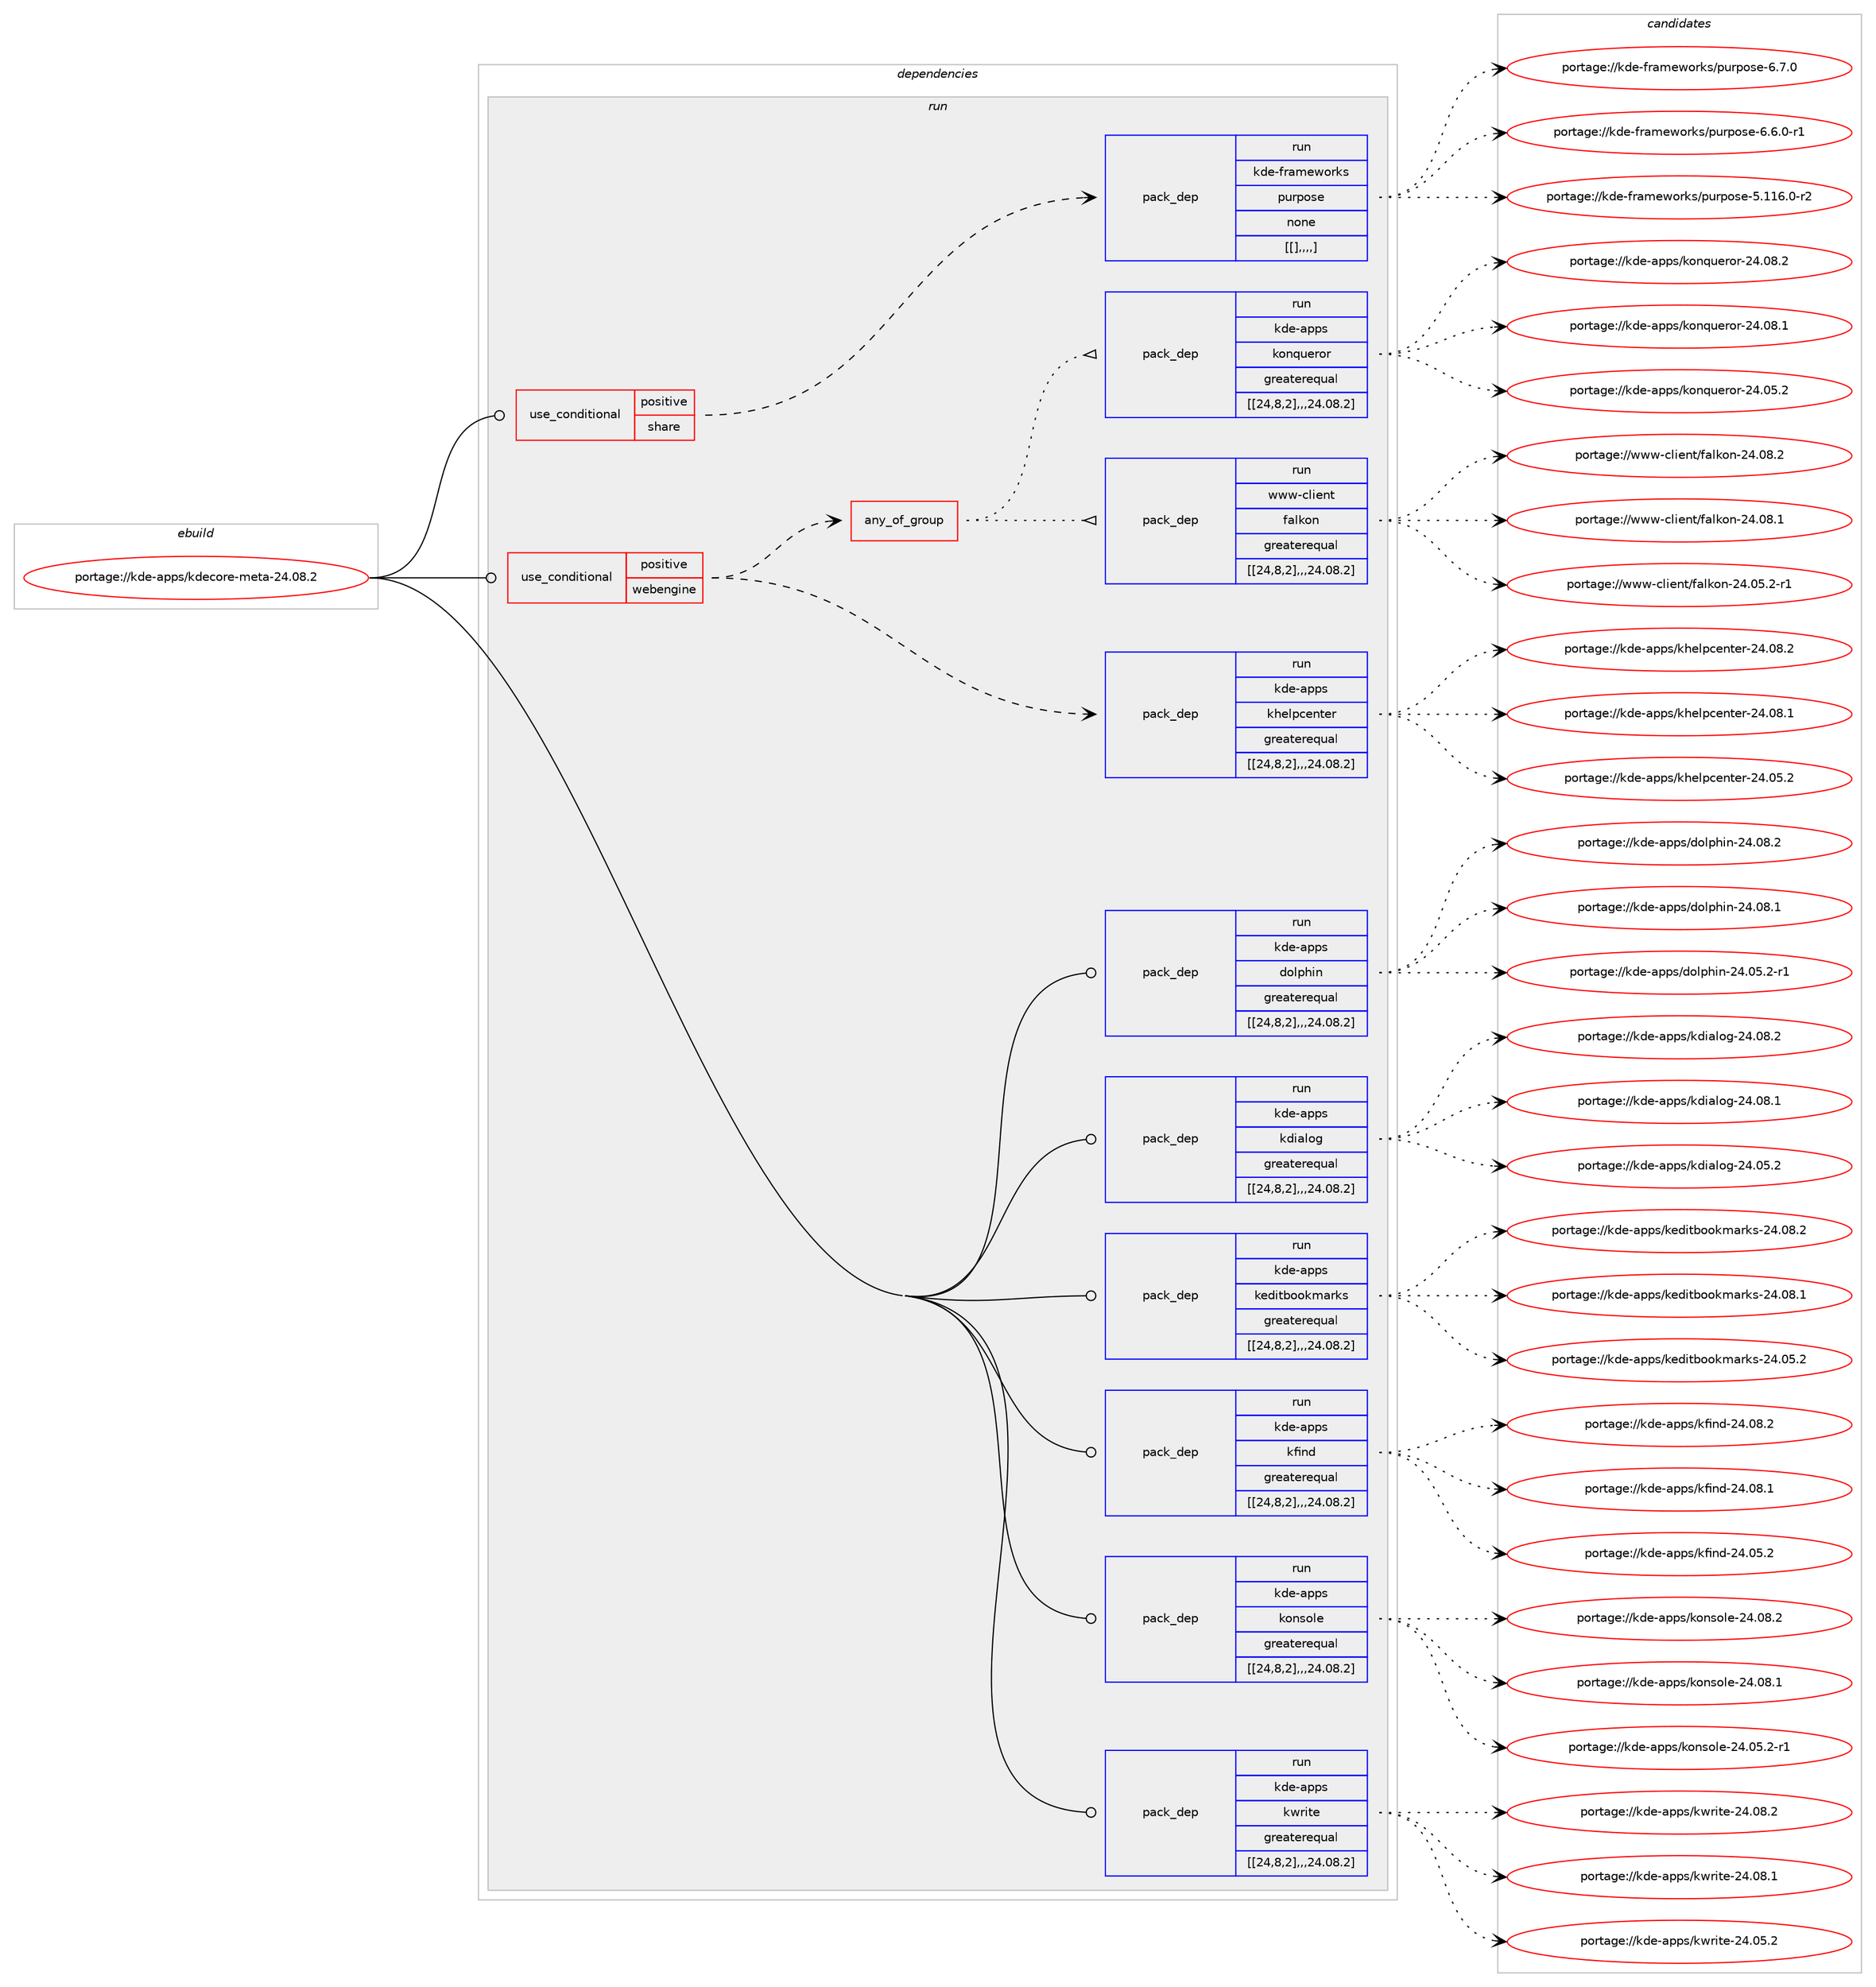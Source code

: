 digraph prolog {

# *************
# Graph options
# *************

newrank=true;
concentrate=true;
compound=true;
graph [rankdir=LR,fontname=Helvetica,fontsize=10,ranksep=1.5];#, ranksep=2.5, nodesep=0.2];
edge  [arrowhead=vee];
node  [fontname=Helvetica,fontsize=10];

# **********
# The ebuild
# **********

subgraph cluster_leftcol {
color=gray;
label=<<i>ebuild</i>>;
id [label="portage://kde-apps/kdecore-meta-24.08.2", color=red, width=4, href="../kde-apps/kdecore-meta-24.08.2.svg"];
}

# ****************
# The dependencies
# ****************

subgraph cluster_midcol {
color=gray;
label=<<i>dependencies</i>>;
subgraph cluster_compile {
fillcolor="#eeeeee";
style=filled;
label=<<i>compile</i>>;
}
subgraph cluster_compileandrun {
fillcolor="#eeeeee";
style=filled;
label=<<i>compile and run</i>>;
}
subgraph cluster_run {
fillcolor="#eeeeee";
style=filled;
label=<<i>run</i>>;
subgraph cond71955 {
dependency265897 [label=<<TABLE BORDER="0" CELLBORDER="1" CELLSPACING="0" CELLPADDING="4"><TR><TD ROWSPAN="3" CELLPADDING="10">use_conditional</TD></TR><TR><TD>positive</TD></TR><TR><TD>share</TD></TR></TABLE>>, shape=none, color=red];
subgraph pack192052 {
dependency265909 [label=<<TABLE BORDER="0" CELLBORDER="1" CELLSPACING="0" CELLPADDING="4" WIDTH="220"><TR><TD ROWSPAN="6" CELLPADDING="30">pack_dep</TD></TR><TR><TD WIDTH="110">run</TD></TR><TR><TD>kde-frameworks</TD></TR><TR><TD>purpose</TD></TR><TR><TD>none</TD></TR><TR><TD>[[],,,,]</TD></TR></TABLE>>, shape=none, color=blue];
}
dependency265897:e -> dependency265909:w [weight=20,style="dashed",arrowhead="vee"];
}
id:e -> dependency265897:w [weight=20,style="solid",arrowhead="odot"];
subgraph cond71962 {
dependency265924 [label=<<TABLE BORDER="0" CELLBORDER="1" CELLSPACING="0" CELLPADDING="4"><TR><TD ROWSPAN="3" CELLPADDING="10">use_conditional</TD></TR><TR><TD>positive</TD></TR><TR><TD>webengine</TD></TR></TABLE>>, shape=none, color=red];
subgraph pack192069 {
dependency265930 [label=<<TABLE BORDER="0" CELLBORDER="1" CELLSPACING="0" CELLPADDING="4" WIDTH="220"><TR><TD ROWSPAN="6" CELLPADDING="30">pack_dep</TD></TR><TR><TD WIDTH="110">run</TD></TR><TR><TD>kde-apps</TD></TR><TR><TD>khelpcenter</TD></TR><TR><TD>greaterequal</TD></TR><TR><TD>[[24,8,2],,,24.08.2]</TD></TR></TABLE>>, shape=none, color=blue];
}
dependency265924:e -> dependency265930:w [weight=20,style="dashed",arrowhead="vee"];
subgraph any1727 {
dependency265947 [label=<<TABLE BORDER="0" CELLBORDER="1" CELLSPACING="0" CELLPADDING="4"><TR><TD CELLPADDING="10">any_of_group</TD></TR></TABLE>>, shape=none, color=red];subgraph pack192096 {
dependency265962 [label=<<TABLE BORDER="0" CELLBORDER="1" CELLSPACING="0" CELLPADDING="4" WIDTH="220"><TR><TD ROWSPAN="6" CELLPADDING="30">pack_dep</TD></TR><TR><TD WIDTH="110">run</TD></TR><TR><TD>www-client</TD></TR><TR><TD>falkon</TD></TR><TR><TD>greaterequal</TD></TR><TR><TD>[[24,8,2],,,24.08.2]</TD></TR></TABLE>>, shape=none, color=blue];
}
dependency265947:e -> dependency265962:w [weight=20,style="dotted",arrowhead="oinv"];
subgraph pack192099 {
dependency265975 [label=<<TABLE BORDER="0" CELLBORDER="1" CELLSPACING="0" CELLPADDING="4" WIDTH="220"><TR><TD ROWSPAN="6" CELLPADDING="30">pack_dep</TD></TR><TR><TD WIDTH="110">run</TD></TR><TR><TD>kde-apps</TD></TR><TR><TD>konqueror</TD></TR><TR><TD>greaterequal</TD></TR><TR><TD>[[24,8,2],,,24.08.2]</TD></TR></TABLE>>, shape=none, color=blue];
}
dependency265947:e -> dependency265975:w [weight=20,style="dotted",arrowhead="oinv"];
}
dependency265924:e -> dependency265947:w [weight=20,style="dashed",arrowhead="vee"];
}
id:e -> dependency265924:w [weight=20,style="solid",arrowhead="odot"];
subgraph pack192108 {
dependency266023 [label=<<TABLE BORDER="0" CELLBORDER="1" CELLSPACING="0" CELLPADDING="4" WIDTH="220"><TR><TD ROWSPAN="6" CELLPADDING="30">pack_dep</TD></TR><TR><TD WIDTH="110">run</TD></TR><TR><TD>kde-apps</TD></TR><TR><TD>dolphin</TD></TR><TR><TD>greaterequal</TD></TR><TR><TD>[[24,8,2],,,24.08.2]</TD></TR></TABLE>>, shape=none, color=blue];
}
id:e -> dependency266023:w [weight=20,style="solid",arrowhead="odot"];
subgraph pack192165 {
dependency266041 [label=<<TABLE BORDER="0" CELLBORDER="1" CELLSPACING="0" CELLPADDING="4" WIDTH="220"><TR><TD ROWSPAN="6" CELLPADDING="30">pack_dep</TD></TR><TR><TD WIDTH="110">run</TD></TR><TR><TD>kde-apps</TD></TR><TR><TD>kdialog</TD></TR><TR><TD>greaterequal</TD></TR><TR><TD>[[24,8,2],,,24.08.2]</TD></TR></TABLE>>, shape=none, color=blue];
}
id:e -> dependency266041:w [weight=20,style="solid",arrowhead="odot"];
subgraph pack192169 {
dependency266047 [label=<<TABLE BORDER="0" CELLBORDER="1" CELLSPACING="0" CELLPADDING="4" WIDTH="220"><TR><TD ROWSPAN="6" CELLPADDING="30">pack_dep</TD></TR><TR><TD WIDTH="110">run</TD></TR><TR><TD>kde-apps</TD></TR><TR><TD>keditbookmarks</TD></TR><TR><TD>greaterequal</TD></TR><TR><TD>[[24,8,2],,,24.08.2]</TD></TR></TABLE>>, shape=none, color=blue];
}
id:e -> dependency266047:w [weight=20,style="solid",arrowhead="odot"];
subgraph pack192190 {
dependency266066 [label=<<TABLE BORDER="0" CELLBORDER="1" CELLSPACING="0" CELLPADDING="4" WIDTH="220"><TR><TD ROWSPAN="6" CELLPADDING="30">pack_dep</TD></TR><TR><TD WIDTH="110">run</TD></TR><TR><TD>kde-apps</TD></TR><TR><TD>kfind</TD></TR><TR><TD>greaterequal</TD></TR><TR><TD>[[24,8,2],,,24.08.2]</TD></TR></TABLE>>, shape=none, color=blue];
}
id:e -> dependency266066:w [weight=20,style="solid",arrowhead="odot"];
subgraph pack192245 {
dependency266134 [label=<<TABLE BORDER="0" CELLBORDER="1" CELLSPACING="0" CELLPADDING="4" WIDTH="220"><TR><TD ROWSPAN="6" CELLPADDING="30">pack_dep</TD></TR><TR><TD WIDTH="110">run</TD></TR><TR><TD>kde-apps</TD></TR><TR><TD>konsole</TD></TR><TR><TD>greaterequal</TD></TR><TR><TD>[[24,8,2],,,24.08.2]</TD></TR></TABLE>>, shape=none, color=blue];
}
id:e -> dependency266134:w [weight=20,style="solid",arrowhead="odot"];
subgraph pack192247 {
dependency266141 [label=<<TABLE BORDER="0" CELLBORDER="1" CELLSPACING="0" CELLPADDING="4" WIDTH="220"><TR><TD ROWSPAN="6" CELLPADDING="30">pack_dep</TD></TR><TR><TD WIDTH="110">run</TD></TR><TR><TD>kde-apps</TD></TR><TR><TD>kwrite</TD></TR><TR><TD>greaterequal</TD></TR><TR><TD>[[24,8,2],,,24.08.2]</TD></TR></TABLE>>, shape=none, color=blue];
}
id:e -> dependency266141:w [weight=20,style="solid",arrowhead="odot"];
}
}

# **************
# The candidates
# **************

subgraph cluster_choices {
rank=same;
color=gray;
label=<<i>candidates</i>>;

subgraph choice191721 {
color=black;
nodesep=1;
choice107100101451021149710910111911111410711547112117114112111115101455446554648 [label="portage://kde-frameworks/purpose-6.7.0", color=red, width=4,href="../kde-frameworks/purpose-6.7.0.svg"];
choice1071001014510211497109101119111114107115471121171141121111151014554465446484511449 [label="portage://kde-frameworks/purpose-6.6.0-r1", color=red, width=4,href="../kde-frameworks/purpose-6.6.0-r1.svg"];
choice10710010145102114971091011191111141071154711211711411211111510145534649495446484511450 [label="portage://kde-frameworks/purpose-5.116.0-r2", color=red, width=4,href="../kde-frameworks/purpose-5.116.0-r2.svg"];
dependency265909:e -> choice107100101451021149710910111911111410711547112117114112111115101455446554648:w [style=dotted,weight="100"];
dependency265909:e -> choice1071001014510211497109101119111114107115471121171141121111151014554465446484511449:w [style=dotted,weight="100"];
dependency265909:e -> choice10710010145102114971091011191111141071154711211711411211111510145534649495446484511450:w [style=dotted,weight="100"];
}
subgraph choice191774 {
color=black;
nodesep=1;
choice107100101459711211211547107104101108112991011101161011144550524648564650 [label="portage://kde-apps/khelpcenter-24.08.2", color=red, width=4,href="../kde-apps/khelpcenter-24.08.2.svg"];
choice107100101459711211211547107104101108112991011101161011144550524648564649 [label="portage://kde-apps/khelpcenter-24.08.1", color=red, width=4,href="../kde-apps/khelpcenter-24.08.1.svg"];
choice107100101459711211211547107104101108112991011101161011144550524648534650 [label="portage://kde-apps/khelpcenter-24.05.2", color=red, width=4,href="../kde-apps/khelpcenter-24.05.2.svg"];
dependency265930:e -> choice107100101459711211211547107104101108112991011101161011144550524648564650:w [style=dotted,weight="100"];
dependency265930:e -> choice107100101459711211211547107104101108112991011101161011144550524648564649:w [style=dotted,weight="100"];
dependency265930:e -> choice107100101459711211211547107104101108112991011101161011144550524648534650:w [style=dotted,weight="100"];
}
subgraph choice191799 {
color=black;
nodesep=1;
choice119119119459910810510111011647102971081071111104550524648564650 [label="portage://www-client/falkon-24.08.2", color=red, width=4,href="../www-client/falkon-24.08.2.svg"];
choice119119119459910810510111011647102971081071111104550524648564649 [label="portage://www-client/falkon-24.08.1", color=red, width=4,href="../www-client/falkon-24.08.1.svg"];
choice1191191194599108105101110116471029710810711111045505246485346504511449 [label="portage://www-client/falkon-24.05.2-r1", color=red, width=4,href="../www-client/falkon-24.05.2-r1.svg"];
dependency265962:e -> choice119119119459910810510111011647102971081071111104550524648564650:w [style=dotted,weight="100"];
dependency265962:e -> choice119119119459910810510111011647102971081071111104550524648564649:w [style=dotted,weight="100"];
dependency265962:e -> choice1191191194599108105101110116471029710810711111045505246485346504511449:w [style=dotted,weight="100"];
}
subgraph choice191815 {
color=black;
nodesep=1;
choice1071001014597112112115471071111101131171011141111144550524648564650 [label="portage://kde-apps/konqueror-24.08.2", color=red, width=4,href="../kde-apps/konqueror-24.08.2.svg"];
choice1071001014597112112115471071111101131171011141111144550524648564649 [label="portage://kde-apps/konqueror-24.08.1", color=red, width=4,href="../kde-apps/konqueror-24.08.1.svg"];
choice1071001014597112112115471071111101131171011141111144550524648534650 [label="portage://kde-apps/konqueror-24.05.2", color=red, width=4,href="../kde-apps/konqueror-24.05.2.svg"];
dependency265975:e -> choice1071001014597112112115471071111101131171011141111144550524648564650:w [style=dotted,weight="100"];
dependency265975:e -> choice1071001014597112112115471071111101131171011141111144550524648564649:w [style=dotted,weight="100"];
dependency265975:e -> choice1071001014597112112115471071111101131171011141111144550524648534650:w [style=dotted,weight="100"];
}
subgraph choice191832 {
color=black;
nodesep=1;
choice1071001014597112112115471001111081121041051104550524648564650 [label="portage://kde-apps/dolphin-24.08.2", color=red, width=4,href="../kde-apps/dolphin-24.08.2.svg"];
choice1071001014597112112115471001111081121041051104550524648564649 [label="portage://kde-apps/dolphin-24.08.1", color=red, width=4,href="../kde-apps/dolphin-24.08.1.svg"];
choice10710010145971121121154710011110811210410511045505246485346504511449 [label="portage://kde-apps/dolphin-24.05.2-r1", color=red, width=4,href="../kde-apps/dolphin-24.05.2-r1.svg"];
dependency266023:e -> choice1071001014597112112115471001111081121041051104550524648564650:w [style=dotted,weight="100"];
dependency266023:e -> choice1071001014597112112115471001111081121041051104550524648564649:w [style=dotted,weight="100"];
dependency266023:e -> choice10710010145971121121154710011110811210410511045505246485346504511449:w [style=dotted,weight="100"];
}
subgraph choice191872 {
color=black;
nodesep=1;
choice107100101459711211211547107100105971081111034550524648564650 [label="portage://kde-apps/kdialog-24.08.2", color=red, width=4,href="../kde-apps/kdialog-24.08.2.svg"];
choice107100101459711211211547107100105971081111034550524648564649 [label="portage://kde-apps/kdialog-24.08.1", color=red, width=4,href="../kde-apps/kdialog-24.08.1.svg"];
choice107100101459711211211547107100105971081111034550524648534650 [label="portage://kde-apps/kdialog-24.05.2", color=red, width=4,href="../kde-apps/kdialog-24.05.2.svg"];
dependency266041:e -> choice107100101459711211211547107100105971081111034550524648564650:w [style=dotted,weight="100"];
dependency266041:e -> choice107100101459711211211547107100105971081111034550524648564649:w [style=dotted,weight="100"];
dependency266041:e -> choice107100101459711211211547107100105971081111034550524648534650:w [style=dotted,weight="100"];
}
subgraph choice191931 {
color=black;
nodesep=1;
choice10710010145971121121154710710110010511698111111107109971141071154550524648564650 [label="portage://kde-apps/keditbookmarks-24.08.2", color=red, width=4,href="../kde-apps/keditbookmarks-24.08.2.svg"];
choice10710010145971121121154710710110010511698111111107109971141071154550524648564649 [label="portage://kde-apps/keditbookmarks-24.08.1", color=red, width=4,href="../kde-apps/keditbookmarks-24.08.1.svg"];
choice10710010145971121121154710710110010511698111111107109971141071154550524648534650 [label="portage://kde-apps/keditbookmarks-24.05.2", color=red, width=4,href="../kde-apps/keditbookmarks-24.05.2.svg"];
dependency266047:e -> choice10710010145971121121154710710110010511698111111107109971141071154550524648564650:w [style=dotted,weight="100"];
dependency266047:e -> choice10710010145971121121154710710110010511698111111107109971141071154550524648564649:w [style=dotted,weight="100"];
dependency266047:e -> choice10710010145971121121154710710110010511698111111107109971141071154550524648534650:w [style=dotted,weight="100"];
}
subgraph choice191943 {
color=black;
nodesep=1;
choice1071001014597112112115471071021051101004550524648564650 [label="portage://kde-apps/kfind-24.08.2", color=red, width=4,href="../kde-apps/kfind-24.08.2.svg"];
choice1071001014597112112115471071021051101004550524648564649 [label="portage://kde-apps/kfind-24.08.1", color=red, width=4,href="../kde-apps/kfind-24.08.1.svg"];
choice1071001014597112112115471071021051101004550524648534650 [label="portage://kde-apps/kfind-24.05.2", color=red, width=4,href="../kde-apps/kfind-24.05.2.svg"];
dependency266066:e -> choice1071001014597112112115471071021051101004550524648564650:w [style=dotted,weight="100"];
dependency266066:e -> choice1071001014597112112115471071021051101004550524648564649:w [style=dotted,weight="100"];
dependency266066:e -> choice1071001014597112112115471071021051101004550524648534650:w [style=dotted,weight="100"];
}
subgraph choice191954 {
color=black;
nodesep=1;
choice1071001014597112112115471071111101151111081014550524648564650 [label="portage://kde-apps/konsole-24.08.2", color=red, width=4,href="../kde-apps/konsole-24.08.2.svg"];
choice1071001014597112112115471071111101151111081014550524648564649 [label="portage://kde-apps/konsole-24.08.1", color=red, width=4,href="../kde-apps/konsole-24.08.1.svg"];
choice10710010145971121121154710711111011511110810145505246485346504511449 [label="portage://kde-apps/konsole-24.05.2-r1", color=red, width=4,href="../kde-apps/konsole-24.05.2-r1.svg"];
dependency266134:e -> choice1071001014597112112115471071111101151111081014550524648564650:w [style=dotted,weight="100"];
dependency266134:e -> choice1071001014597112112115471071111101151111081014550524648564649:w [style=dotted,weight="100"];
dependency266134:e -> choice10710010145971121121154710711111011511110810145505246485346504511449:w [style=dotted,weight="100"];
}
subgraph choice191978 {
color=black;
nodesep=1;
choice1071001014597112112115471071191141051161014550524648564650 [label="portage://kde-apps/kwrite-24.08.2", color=red, width=4,href="../kde-apps/kwrite-24.08.2.svg"];
choice1071001014597112112115471071191141051161014550524648564649 [label="portage://kde-apps/kwrite-24.08.1", color=red, width=4,href="../kde-apps/kwrite-24.08.1.svg"];
choice1071001014597112112115471071191141051161014550524648534650 [label="portage://kde-apps/kwrite-24.05.2", color=red, width=4,href="../kde-apps/kwrite-24.05.2.svg"];
dependency266141:e -> choice1071001014597112112115471071191141051161014550524648564650:w [style=dotted,weight="100"];
dependency266141:e -> choice1071001014597112112115471071191141051161014550524648564649:w [style=dotted,weight="100"];
dependency266141:e -> choice1071001014597112112115471071191141051161014550524648534650:w [style=dotted,weight="100"];
}
}

}

